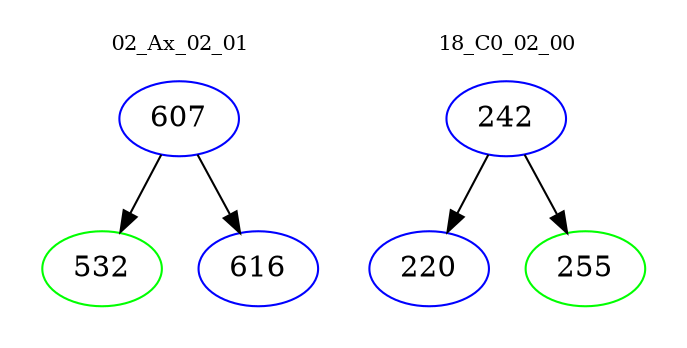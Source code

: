 digraph{
subgraph cluster_0 {
color = white
label = "02_Ax_02_01";
fontsize=10;
T0_607 [label="607", color="blue"]
T0_607 -> T0_532 [color="black"]
T0_532 [label="532", color="green"]
T0_607 -> T0_616 [color="black"]
T0_616 [label="616", color="blue"]
}
subgraph cluster_1 {
color = white
label = "18_C0_02_00";
fontsize=10;
T1_242 [label="242", color="blue"]
T1_242 -> T1_220 [color="black"]
T1_220 [label="220", color="blue"]
T1_242 -> T1_255 [color="black"]
T1_255 [label="255", color="green"]
}
}

